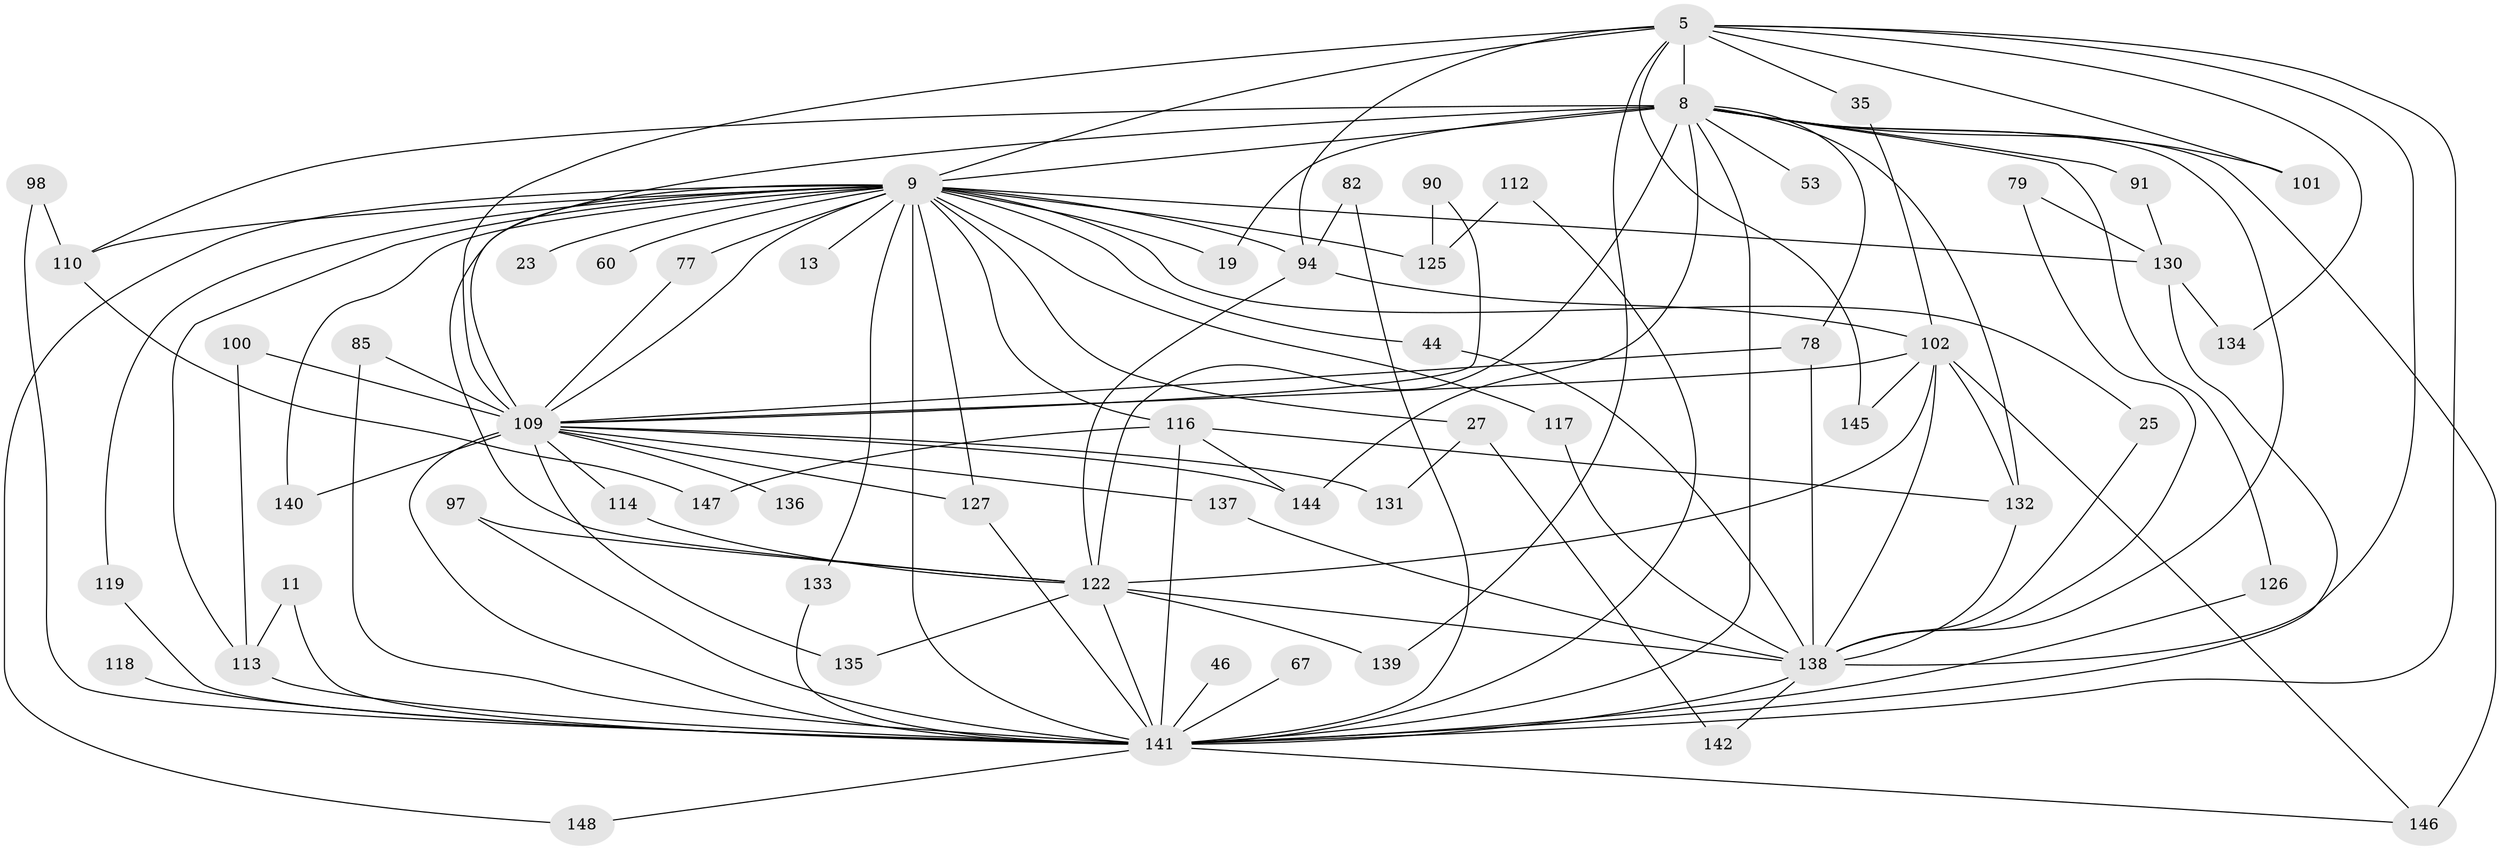 // original degree distribution, {35: 0.006756756756756757, 37: 0.006756756756756757, 15: 0.013513513513513514, 20: 0.013513513513513514, 18: 0.006756756756756757, 27: 0.013513513513513514, 25: 0.006756756756756757, 4: 0.14864864864864866, 7: 0.006756756756756757, 2: 0.5472972972972973, 10: 0.013513513513513514, 9: 0.006756756756756757, 6: 0.02027027027027027, 5: 0.033783783783783786, 3: 0.14864864864864866, 8: 0.006756756756756757}
// Generated by graph-tools (version 1.1) at 2025/49/03/04/25 21:49:51]
// undirected, 59 vertices, 120 edges
graph export_dot {
graph [start="1"]
  node [color=gray90,style=filled];
  5 [super="+3"];
  8 [super="+4+6"];
  9 [super="+2"];
  11;
  13;
  19;
  23;
  25;
  27;
  35;
  44;
  46;
  53 [super="+50"];
  60;
  67;
  77 [super="+76"];
  78 [super="+28"];
  79;
  82;
  85;
  90;
  91;
  94 [super="+54+87+36"];
  97;
  98;
  100;
  101;
  102 [super="+81+55"];
  109 [super="+108+103"];
  110 [super="+32"];
  112;
  113 [super="+29+75"];
  114;
  116 [super="+61+99+115"];
  117;
  118;
  119;
  122 [super="+58+120+96+107+84+121"];
  125 [super="+30"];
  126;
  127 [super="+56"];
  130 [super="+57+52"];
  131;
  132 [super="+65"];
  133;
  134;
  135 [super="+111"];
  136;
  137 [super="+80"];
  138 [super="+48+93+124"];
  139;
  140 [super="+106"];
  141 [super="+43+105+129"];
  142;
  144 [super="+104"];
  145;
  146 [super="+128+143"];
  147;
  148;
  5 -- 8 [weight=6];
  5 -- 9 [weight=4];
  5 -- 35;
  5 -- 134;
  5 -- 138 [weight=4];
  5 -- 101;
  5 -- 139;
  5 -- 145;
  5 -- 109 [weight=3];
  5 -- 94;
  5 -- 141 [weight=5];
  8 -- 9 [weight=6];
  8 -- 109 [weight=10];
  8 -- 146 [weight=3];
  8 -- 132;
  8 -- 53 [weight=2];
  8 -- 126;
  8 -- 110;
  8 -- 101;
  8 -- 19;
  8 -- 91;
  8 -- 78;
  8 -- 144;
  8 -- 138;
  8 -- 122 [weight=6];
  8 -- 141 [weight=9];
  9 -- 13 [weight=2];
  9 -- 23 [weight=2];
  9 -- 27 [weight=2];
  9 -- 44;
  9 -- 60 [weight=2];
  9 -- 117;
  9 -- 125 [weight=3];
  9 -- 127;
  9 -- 140;
  9 -- 133;
  9 -- 141 [weight=10];
  9 -- 19;
  9 -- 148;
  9 -- 25;
  9 -- 77 [weight=2];
  9 -- 110 [weight=2];
  9 -- 119;
  9 -- 109 [weight=2];
  9 -- 130 [weight=3];
  9 -- 122 [weight=5];
  9 -- 94 [weight=4];
  9 -- 116;
  9 -- 113 [weight=2];
  11 -- 141 [weight=3];
  11 -- 113;
  25 -- 138;
  27 -- 131;
  27 -- 142;
  35 -- 102;
  44 -- 138;
  46 -- 141;
  67 -- 141;
  77 -- 109;
  78 -- 109;
  78 -- 138;
  79 -- 138;
  79 -- 130;
  82 -- 141;
  82 -- 94;
  85 -- 109;
  85 -- 141;
  90 -- 125;
  90 -- 109;
  91 -- 130;
  94 -- 122;
  94 -- 102;
  97 -- 122;
  97 -- 141;
  98 -- 110;
  98 -- 141;
  100 -- 109;
  100 -- 113;
  102 -- 109 [weight=4];
  102 -- 145;
  102 -- 138;
  102 -- 146 [weight=2];
  102 -- 132;
  102 -- 122 [weight=3];
  109 -- 131;
  109 -- 136;
  109 -- 137 [weight=2];
  109 -- 140 [weight=2];
  109 -- 144 [weight=2];
  109 -- 114;
  109 -- 127;
  109 -- 135;
  109 -- 141 [weight=2];
  110 -- 147;
  112 -- 125;
  112 -- 141;
  113 -- 141 [weight=2];
  114 -- 122;
  116 -- 141 [weight=6];
  116 -- 144 [weight=2];
  116 -- 147;
  116 -- 132;
  117 -- 138;
  118 -- 141;
  119 -- 141;
  122 -- 135 [weight=2];
  122 -- 138;
  122 -- 139;
  122 -- 141 [weight=2];
  126 -- 141;
  127 -- 141;
  130 -- 134;
  130 -- 141 [weight=2];
  132 -- 138;
  133 -- 141;
  137 -- 138;
  138 -- 142;
  138 -- 141 [weight=6];
  141 -- 146;
  141 -- 148;
}

